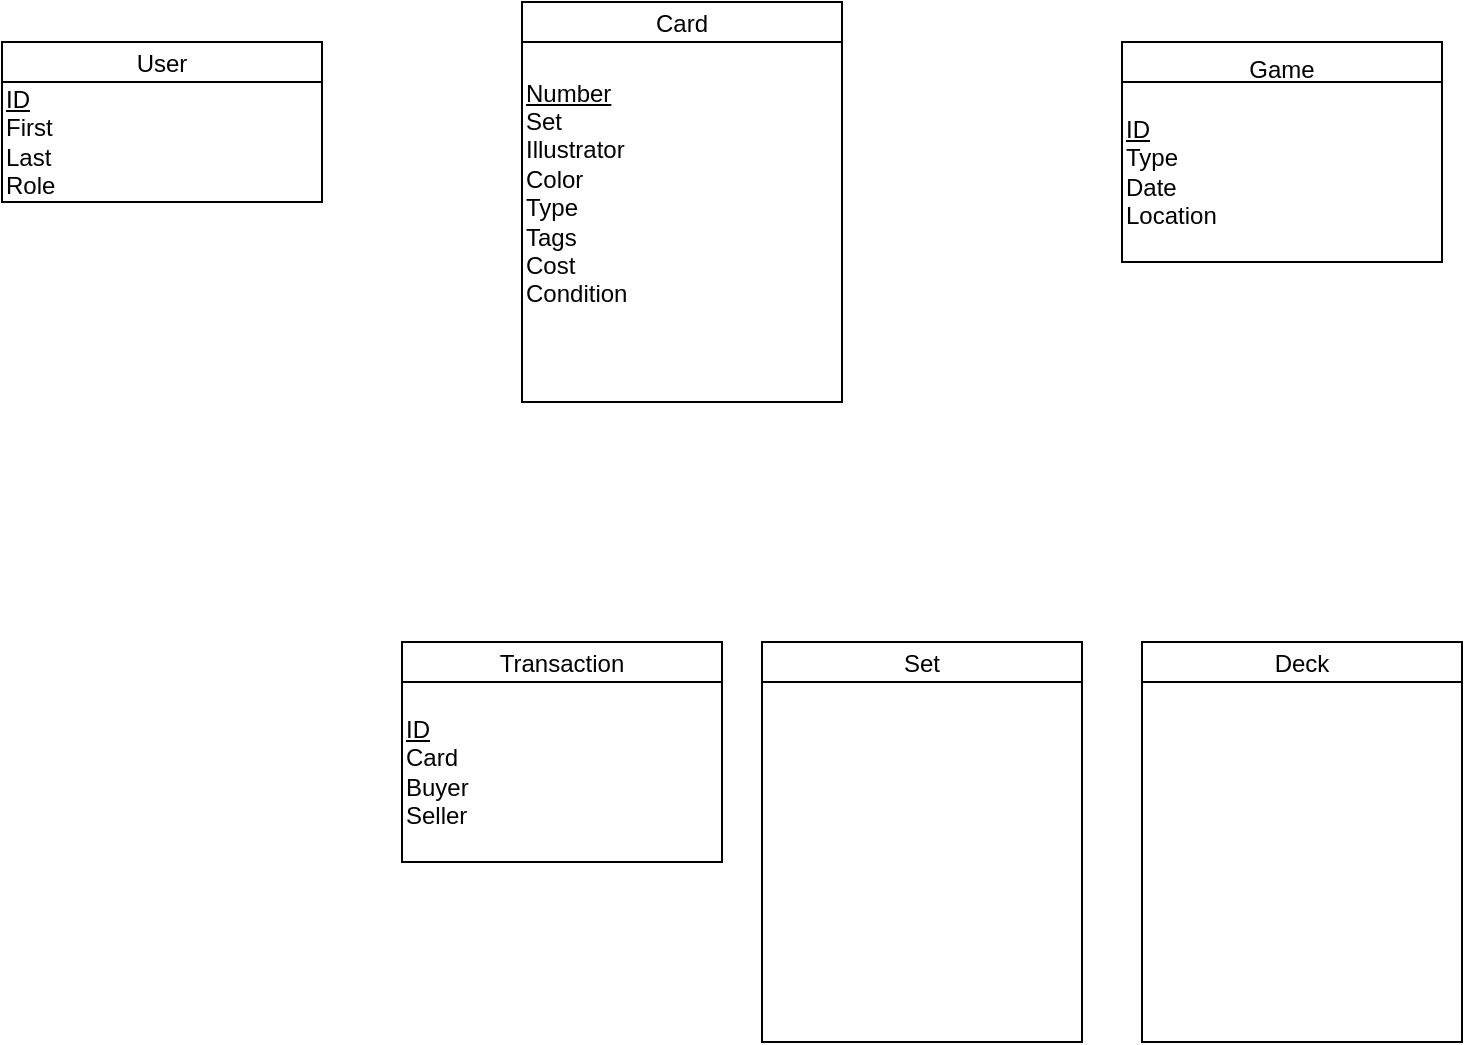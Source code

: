 <mxfile version="24.7.17">
  <diagram name="Page-1" id="0nlb1dliOWBwUxGK6tL_">
    <mxGraphModel dx="1153" dy="600" grid="1" gridSize="10" guides="1" tooltips="1" connect="1" arrows="1" fold="1" page="1" pageScale="1" pageWidth="850" pageHeight="1100" math="0" shadow="0">
      <root>
        <mxCell id="0" />
        <mxCell id="1" parent="0" />
        <mxCell id="mXgSpQSUyrAD3igTiRfM-2" value="Card" style="swimlane;fontStyle=0;childLayout=stackLayout;horizontal=1;startSize=20;fillColor=#ffffff;horizontalStack=0;resizeParent=1;resizeParentMax=0;resizeLast=0;collapsible=0;marginBottom=0;swimlaneFillColor=#ffffff;" parent="1" vertex="1">
          <mxGeometry x="280" y="70" width="160" height="200" as="geometry" />
        </mxCell>
        <mxCell id="mXgSpQSUyrAD3igTiRfM-8" value="&lt;div style=&quot;&quot;&gt;&lt;div&gt;&lt;u style=&quot;&quot;&gt;Number&lt;/u&gt;&lt;/div&gt;&lt;/div&gt;&lt;div style=&quot;&quot;&gt;Set&lt;/div&gt;&lt;div style=&quot;&quot;&gt;&lt;span style=&quot;background-color: initial;&quot;&gt;Illustrator&lt;/span&gt;&lt;br&gt;&lt;/div&gt;&lt;div style=&quot;&quot;&gt;Color&lt;/div&gt;&lt;div style=&quot;&quot;&gt;Type&lt;/div&gt;&lt;div style=&quot;&quot;&gt;Tags&lt;/div&gt;&lt;div style=&quot;&quot;&gt;Cost&lt;/div&gt;&lt;div style=&quot;&quot;&gt;Condition&lt;/div&gt;&lt;div style=&quot;&quot;&gt;&lt;br&gt;&lt;/div&gt;&lt;div style=&quot;&quot;&gt;&lt;br&gt;&lt;/div&gt;" style="text;strokeColor=none;align=left;fillColor=none;html=1;verticalAlign=middle;whiteSpace=wrap;rounded=0;" parent="mXgSpQSUyrAD3igTiRfM-2" vertex="1">
          <mxGeometry y="20" width="160" height="180" as="geometry" />
        </mxCell>
        <mxCell id="mXgSpQSUyrAD3igTiRfM-3" value="Transaction" style="swimlane;fontStyle=0;childLayout=stackLayout;horizontal=1;startSize=20;fillColor=#ffffff;horizontalStack=0;resizeParent=1;resizeParentMax=0;resizeLast=0;collapsible=0;marginBottom=0;swimlaneFillColor=#ffffff;" parent="1" vertex="1">
          <mxGeometry x="220" y="390" width="160" height="110" as="geometry" />
        </mxCell>
        <mxCell id="bROvHSK_g-5JyAQyVbSG-1" value="&lt;u&gt;ID&lt;/u&gt;&lt;div&gt;Card&lt;/div&gt;&lt;div&gt;Buyer&lt;/div&gt;&lt;div&gt;Seller&lt;br&gt;&lt;/div&gt;" style="text;strokeColor=none;align=left;fillColor=none;html=1;verticalAlign=middle;whiteSpace=wrap;rounded=0;" vertex="1" parent="mXgSpQSUyrAD3igTiRfM-3">
          <mxGeometry y="20" width="160" height="90" as="geometry" />
        </mxCell>
        <mxCell id="mXgSpQSUyrAD3igTiRfM-4" value="Set" style="swimlane;fontStyle=0;childLayout=stackLayout;horizontal=1;startSize=20;fillColor=#ffffff;horizontalStack=0;resizeParent=1;resizeParentMax=0;resizeLast=0;collapsible=0;marginBottom=0;swimlaneFillColor=#ffffff;" parent="1" vertex="1">
          <mxGeometry x="400" y="390" width="160" height="200" as="geometry" />
        </mxCell>
        <mxCell id="mXgSpQSUyrAD3igTiRfM-5" value="Deck" style="swimlane;fontStyle=0;childLayout=stackLayout;horizontal=1;startSize=20;fillColor=#ffffff;horizontalStack=0;resizeParent=1;resizeParentMax=0;resizeLast=0;collapsible=0;marginBottom=0;swimlaneFillColor=#ffffff;" parent="1" vertex="1">
          <mxGeometry x="590" y="390" width="160" height="200" as="geometry" />
        </mxCell>
        <mxCell id="mXgSpQSUyrAD3igTiRfM-6" value="Game" style="swimlane;fontStyle=0;childLayout=stackLayout;horizontal=1;startSize=20;fillColor=#ffffff;horizontalStack=0;resizeParent=1;resizeParentMax=0;resizeLast=0;collapsible=0;marginBottom=0;swimlaneFillColor=#ffffff;verticalAlign=top;" parent="1" vertex="1">
          <mxGeometry x="580" y="90" width="160" height="110" as="geometry" />
        </mxCell>
        <mxCell id="mXgSpQSUyrAD3igTiRfM-9" value="&lt;div style=&quot;&quot;&gt;&lt;u&gt;ID&lt;/u&gt;&lt;/div&gt;&lt;div style=&quot;&quot;&gt;Type&lt;/div&gt;&lt;div style=&quot;&quot;&gt;Date&amp;nbsp;&lt;br&gt;Location&lt;/div&gt;" style="text;strokeColor=none;align=left;fillColor=none;html=1;verticalAlign=middle;whiteSpace=wrap;rounded=0;" parent="mXgSpQSUyrAD3igTiRfM-6" vertex="1">
          <mxGeometry y="20" width="160" height="90" as="geometry" />
        </mxCell>
        <mxCell id="mXgSpQSUyrAD3igTiRfM-1" value="User" style="swimlane;fontStyle=0;childLayout=stackLayout;horizontal=1;startSize=20;fillColor=#ffffff;horizontalStack=0;resizeParent=1;resizeParentMax=0;resizeLast=0;collapsible=0;marginBottom=0;swimlaneFillColor=#ffffff;" parent="1" vertex="1">
          <mxGeometry x="20" y="90" width="160" height="80" as="geometry" />
        </mxCell>
        <mxCell id="mXgSpQSUyrAD3igTiRfM-7" value="&lt;div style=&quot;&quot;&gt;&lt;span style=&quot;background-color: initial;&quot;&gt;&lt;u&gt;ID&lt;/u&gt;&lt;/span&gt;&lt;/div&gt;&lt;div style=&quot;&quot;&gt;&lt;span style=&quot;background-color: initial;&quot;&gt;First&lt;/span&gt;&lt;/div&gt;&lt;div style=&quot;&quot;&gt;Last&lt;/div&gt;&lt;div style=&quot;&quot;&gt;Role&lt;/div&gt;" style="text;strokeColor=none;align=left;fillColor=none;html=1;verticalAlign=middle;whiteSpace=wrap;rounded=0;" parent="mXgSpQSUyrAD3igTiRfM-1" vertex="1">
          <mxGeometry y="20" width="160" height="60" as="geometry" />
        </mxCell>
      </root>
    </mxGraphModel>
  </diagram>
</mxfile>
